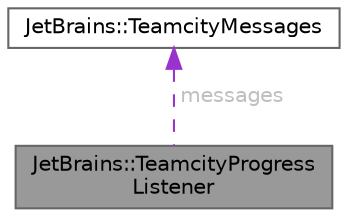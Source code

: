 digraph "JetBrains::TeamcityProgressListener"
{
 // LATEX_PDF_SIZE
  bgcolor="transparent";
  edge [fontname=Helvetica,fontsize=10,labelfontname=Helvetica,labelfontsize=10];
  node [fontname=Helvetica,fontsize=10,shape=box,height=0.2,width=0.4];
  Node1 [id="Node000001",label="JetBrains::TeamcityProgress\lListener",height=0.2,width=0.4,color="gray40", fillcolor="grey60", style="filled", fontcolor="black",tooltip=" "];
  Node2 -> Node1 [id="edge1_Node000001_Node000002",dir="back",color="darkorchid3",style="dashed",tooltip=" ",label=" messages",fontcolor="grey" ];
  Node2 [id="Node000002",label="JetBrains::TeamcityMessages",height=0.2,width=0.4,color="gray40", fillcolor="white", style="filled",URL="$class_jet_brains_1_1_teamcity_messages.html",tooltip=" "];
}
